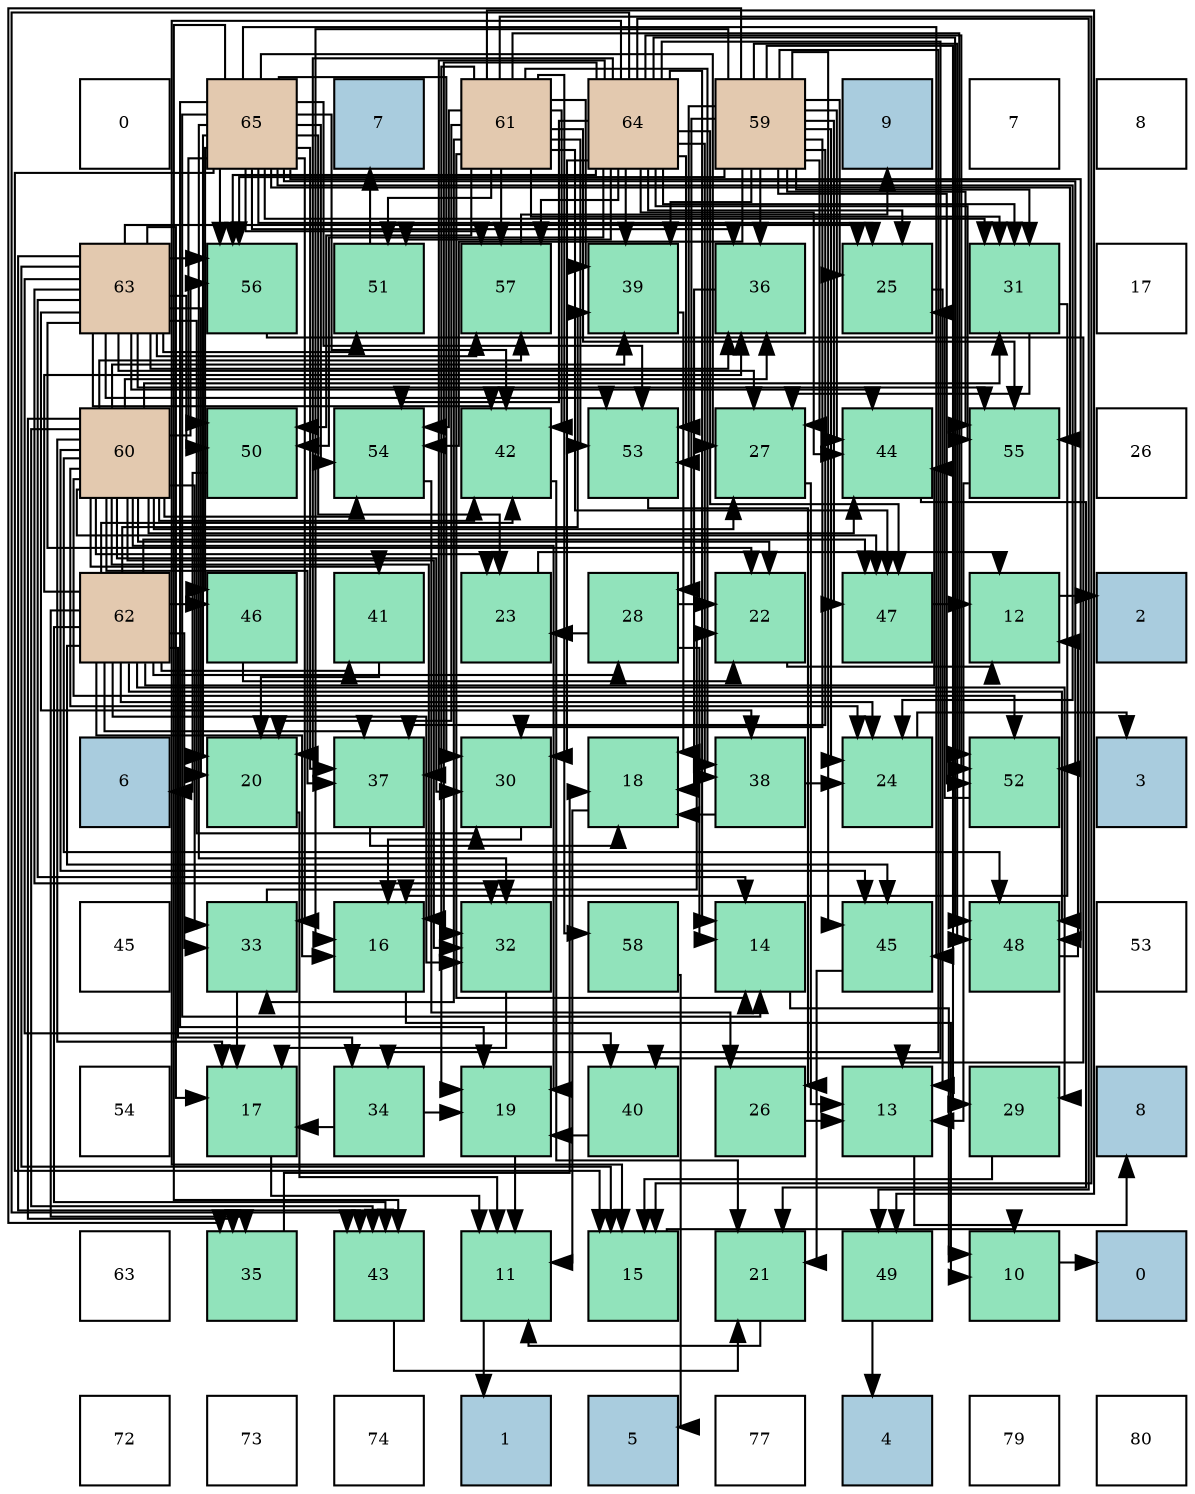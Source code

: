 digraph layout{
 rankdir=TB;
 splines=ortho;
 node [style=filled shape=square fixedsize=true width=0.6];
0[label="0", fontsize=8, fillcolor="#ffffff"];
1[label="65", fontsize=8, fillcolor="#e3c9af"];
2[label="7", fontsize=8, fillcolor="#a9ccde"];
3[label="61", fontsize=8, fillcolor="#e3c9af"];
4[label="64", fontsize=8, fillcolor="#e3c9af"];
5[label="59", fontsize=8, fillcolor="#e3c9af"];
6[label="9", fontsize=8, fillcolor="#a9ccde"];
7[label="7", fontsize=8, fillcolor="#ffffff"];
8[label="8", fontsize=8, fillcolor="#ffffff"];
9[label="63", fontsize=8, fillcolor="#e3c9af"];
10[label="56", fontsize=8, fillcolor="#91e3bb"];
11[label="51", fontsize=8, fillcolor="#91e3bb"];
12[label="57", fontsize=8, fillcolor="#91e3bb"];
13[label="39", fontsize=8, fillcolor="#91e3bb"];
14[label="36", fontsize=8, fillcolor="#91e3bb"];
15[label="25", fontsize=8, fillcolor="#91e3bb"];
16[label="31", fontsize=8, fillcolor="#91e3bb"];
17[label="17", fontsize=8, fillcolor="#ffffff"];
18[label="60", fontsize=8, fillcolor="#e3c9af"];
19[label="50", fontsize=8, fillcolor="#91e3bb"];
20[label="54", fontsize=8, fillcolor="#91e3bb"];
21[label="42", fontsize=8, fillcolor="#91e3bb"];
22[label="53", fontsize=8, fillcolor="#91e3bb"];
23[label="27", fontsize=8, fillcolor="#91e3bb"];
24[label="44", fontsize=8, fillcolor="#91e3bb"];
25[label="55", fontsize=8, fillcolor="#91e3bb"];
26[label="26", fontsize=8, fillcolor="#ffffff"];
27[label="62", fontsize=8, fillcolor="#e3c9af"];
28[label="46", fontsize=8, fillcolor="#91e3bb"];
29[label="41", fontsize=8, fillcolor="#91e3bb"];
30[label="23", fontsize=8, fillcolor="#91e3bb"];
31[label="28", fontsize=8, fillcolor="#91e3bb"];
32[label="22", fontsize=8, fillcolor="#91e3bb"];
33[label="47", fontsize=8, fillcolor="#91e3bb"];
34[label="12", fontsize=8, fillcolor="#91e3bb"];
35[label="2", fontsize=8, fillcolor="#a9ccde"];
36[label="6", fontsize=8, fillcolor="#a9ccde"];
37[label="20", fontsize=8, fillcolor="#91e3bb"];
38[label="37", fontsize=8, fillcolor="#91e3bb"];
39[label="30", fontsize=8, fillcolor="#91e3bb"];
40[label="18", fontsize=8, fillcolor="#91e3bb"];
41[label="38", fontsize=8, fillcolor="#91e3bb"];
42[label="24", fontsize=8, fillcolor="#91e3bb"];
43[label="52", fontsize=8, fillcolor="#91e3bb"];
44[label="3", fontsize=8, fillcolor="#a9ccde"];
45[label="45", fontsize=8, fillcolor="#ffffff"];
46[label="33", fontsize=8, fillcolor="#91e3bb"];
47[label="16", fontsize=8, fillcolor="#91e3bb"];
48[label="32", fontsize=8, fillcolor="#91e3bb"];
49[label="58", fontsize=8, fillcolor="#91e3bb"];
50[label="14", fontsize=8, fillcolor="#91e3bb"];
51[label="45", fontsize=8, fillcolor="#91e3bb"];
52[label="48", fontsize=8, fillcolor="#91e3bb"];
53[label="53", fontsize=8, fillcolor="#ffffff"];
54[label="54", fontsize=8, fillcolor="#ffffff"];
55[label="17", fontsize=8, fillcolor="#91e3bb"];
56[label="34", fontsize=8, fillcolor="#91e3bb"];
57[label="19", fontsize=8, fillcolor="#91e3bb"];
58[label="40", fontsize=8, fillcolor="#91e3bb"];
59[label="26", fontsize=8, fillcolor="#91e3bb"];
60[label="13", fontsize=8, fillcolor="#91e3bb"];
61[label="29", fontsize=8, fillcolor="#91e3bb"];
62[label="8", fontsize=8, fillcolor="#a9ccde"];
63[label="63", fontsize=8, fillcolor="#ffffff"];
64[label="35", fontsize=8, fillcolor="#91e3bb"];
65[label="43", fontsize=8, fillcolor="#91e3bb"];
66[label="11", fontsize=8, fillcolor="#91e3bb"];
67[label="15", fontsize=8, fillcolor="#91e3bb"];
68[label="21", fontsize=8, fillcolor="#91e3bb"];
69[label="49", fontsize=8, fillcolor="#91e3bb"];
70[label="10", fontsize=8, fillcolor="#91e3bb"];
71[label="0", fontsize=8, fillcolor="#a9ccde"];
72[label="72", fontsize=8, fillcolor="#ffffff"];
73[label="73", fontsize=8, fillcolor="#ffffff"];
74[label="74", fontsize=8, fillcolor="#ffffff"];
75[label="1", fontsize=8, fillcolor="#a9ccde"];
76[label="5", fontsize=8, fillcolor="#a9ccde"];
77[label="77", fontsize=8, fillcolor="#ffffff"];
78[label="4", fontsize=8, fillcolor="#a9ccde"];
79[label="79", fontsize=8, fillcolor="#ffffff"];
80[label="80", fontsize=8, fillcolor="#ffffff"];
edge [constraint=false, style=vis];70 -> 71;
66 -> 75;
34 -> 35;
60 -> 62;
50 -> 70;
67 -> 70;
47 -> 70;
55 -> 66;
40 -> 66;
57 -> 66;
37 -> 66;
68 -> 66;
32 -> 34;
30 -> 34;
42 -> 44;
15 -> 60;
59 -> 60;
23 -> 60;
31 -> 50;
31 -> 32;
31 -> 30;
61 -> 67;
39 -> 47;
16 -> 47;
16 -> 23;
48 -> 55;
46 -> 55;
46 -> 32;
56 -> 55;
56 -> 57;
64 -> 40;
14 -> 40;
38 -> 40;
41 -> 40;
41 -> 42;
13 -> 40;
58 -> 57;
29 -> 37;
21 -> 68;
65 -> 68;
24 -> 68;
51 -> 68;
28 -> 32;
33 -> 34;
52 -> 34;
69 -> 78;
19 -> 36;
11 -> 2;
43 -> 15;
22 -> 59;
20 -> 59;
25 -> 60;
10 -> 60;
12 -> 6;
49 -> 76;
5 -> 47;
5 -> 42;
5 -> 15;
5 -> 23;
5 -> 31;
5 -> 61;
5 -> 39;
5 -> 16;
5 -> 56;
5 -> 64;
5 -> 14;
5 -> 38;
5 -> 13;
5 -> 24;
5 -> 51;
5 -> 33;
5 -> 52;
5 -> 43;
5 -> 22;
5 -> 20;
5 -> 25;
5 -> 10;
18 -> 47;
18 -> 55;
18 -> 57;
18 -> 32;
18 -> 30;
18 -> 42;
18 -> 23;
18 -> 39;
18 -> 16;
18 -> 48;
18 -> 46;
18 -> 64;
18 -> 14;
18 -> 38;
18 -> 13;
18 -> 29;
18 -> 21;
18 -> 65;
18 -> 24;
18 -> 51;
18 -> 33;
18 -> 52;
18 -> 43;
18 -> 20;
18 -> 10;
18 -> 12;
3 -> 50;
3 -> 67;
3 -> 57;
3 -> 37;
3 -> 16;
3 -> 46;
3 -> 41;
3 -> 13;
3 -> 21;
3 -> 33;
3 -> 69;
3 -> 19;
3 -> 11;
3 -> 43;
3 -> 22;
3 -> 20;
3 -> 25;
3 -> 12;
3 -> 49;
27 -> 47;
27 -> 42;
27 -> 31;
27 -> 61;
27 -> 48;
27 -> 46;
27 -> 56;
27 -> 64;
27 -> 14;
27 -> 38;
27 -> 13;
27 -> 29;
27 -> 21;
27 -> 65;
27 -> 24;
27 -> 51;
27 -> 28;
27 -> 33;
27 -> 52;
9 -> 50;
9 -> 67;
9 -> 55;
9 -> 37;
9 -> 32;
9 -> 15;
9 -> 23;
9 -> 39;
9 -> 48;
9 -> 14;
9 -> 41;
9 -> 58;
9 -> 21;
9 -> 65;
9 -> 24;
9 -> 19;
9 -> 11;
9 -> 22;
9 -> 25;
9 -> 10;
9 -> 12;
4 -> 50;
4 -> 67;
4 -> 37;
4 -> 15;
4 -> 39;
4 -> 16;
4 -> 48;
4 -> 38;
4 -> 41;
4 -> 13;
4 -> 58;
4 -> 65;
4 -> 24;
4 -> 33;
4 -> 52;
4 -> 69;
4 -> 19;
4 -> 11;
4 -> 43;
4 -> 22;
4 -> 20;
4 -> 25;
4 -> 10;
4 -> 12;
1 -> 50;
1 -> 67;
1 -> 57;
1 -> 37;
1 -> 30;
1 -> 42;
1 -> 15;
1 -> 23;
1 -> 39;
1 -> 16;
1 -> 48;
1 -> 46;
1 -> 14;
1 -> 38;
1 -> 21;
1 -> 65;
1 -> 51;
1 -> 28;
1 -> 52;
1 -> 19;
1 -> 43;
1 -> 22;
1 -> 20;
1 -> 25;
1 -> 10;
1 -> 12;
edge [constraint=true, style=invis];
0 -> 9 -> 18 -> 27 -> 36 -> 45 -> 54 -> 63 -> 72;
1 -> 10 -> 19 -> 28 -> 37 -> 46 -> 55 -> 64 -> 73;
2 -> 11 -> 20 -> 29 -> 38 -> 47 -> 56 -> 65 -> 74;
3 -> 12 -> 21 -> 30 -> 39 -> 48 -> 57 -> 66 -> 75;
4 -> 13 -> 22 -> 31 -> 40 -> 49 -> 58 -> 67 -> 76;
5 -> 14 -> 23 -> 32 -> 41 -> 50 -> 59 -> 68 -> 77;
6 -> 15 -> 24 -> 33 -> 42 -> 51 -> 60 -> 69 -> 78;
7 -> 16 -> 25 -> 34 -> 43 -> 52 -> 61 -> 70 -> 79;
8 -> 17 -> 26 -> 35 -> 44 -> 53 -> 62 -> 71 -> 80;
rank = same {0 -> 1 -> 2 -> 3 -> 4 -> 5 -> 6 -> 7 -> 8};
rank = same {9 -> 10 -> 11 -> 12 -> 13 -> 14 -> 15 -> 16 -> 17};
rank = same {18 -> 19 -> 20 -> 21 -> 22 -> 23 -> 24 -> 25 -> 26};
rank = same {27 -> 28 -> 29 -> 30 -> 31 -> 32 -> 33 -> 34 -> 35};
rank = same {36 -> 37 -> 38 -> 39 -> 40 -> 41 -> 42 -> 43 -> 44};
rank = same {45 -> 46 -> 47 -> 48 -> 49 -> 50 -> 51 -> 52 -> 53};
rank = same {54 -> 55 -> 56 -> 57 -> 58 -> 59 -> 60 -> 61 -> 62};
rank = same {63 -> 64 -> 65 -> 66 -> 67 -> 68 -> 69 -> 70 -> 71};
rank = same {72 -> 73 -> 74 -> 75 -> 76 -> 77 -> 78 -> 79 -> 80};
}